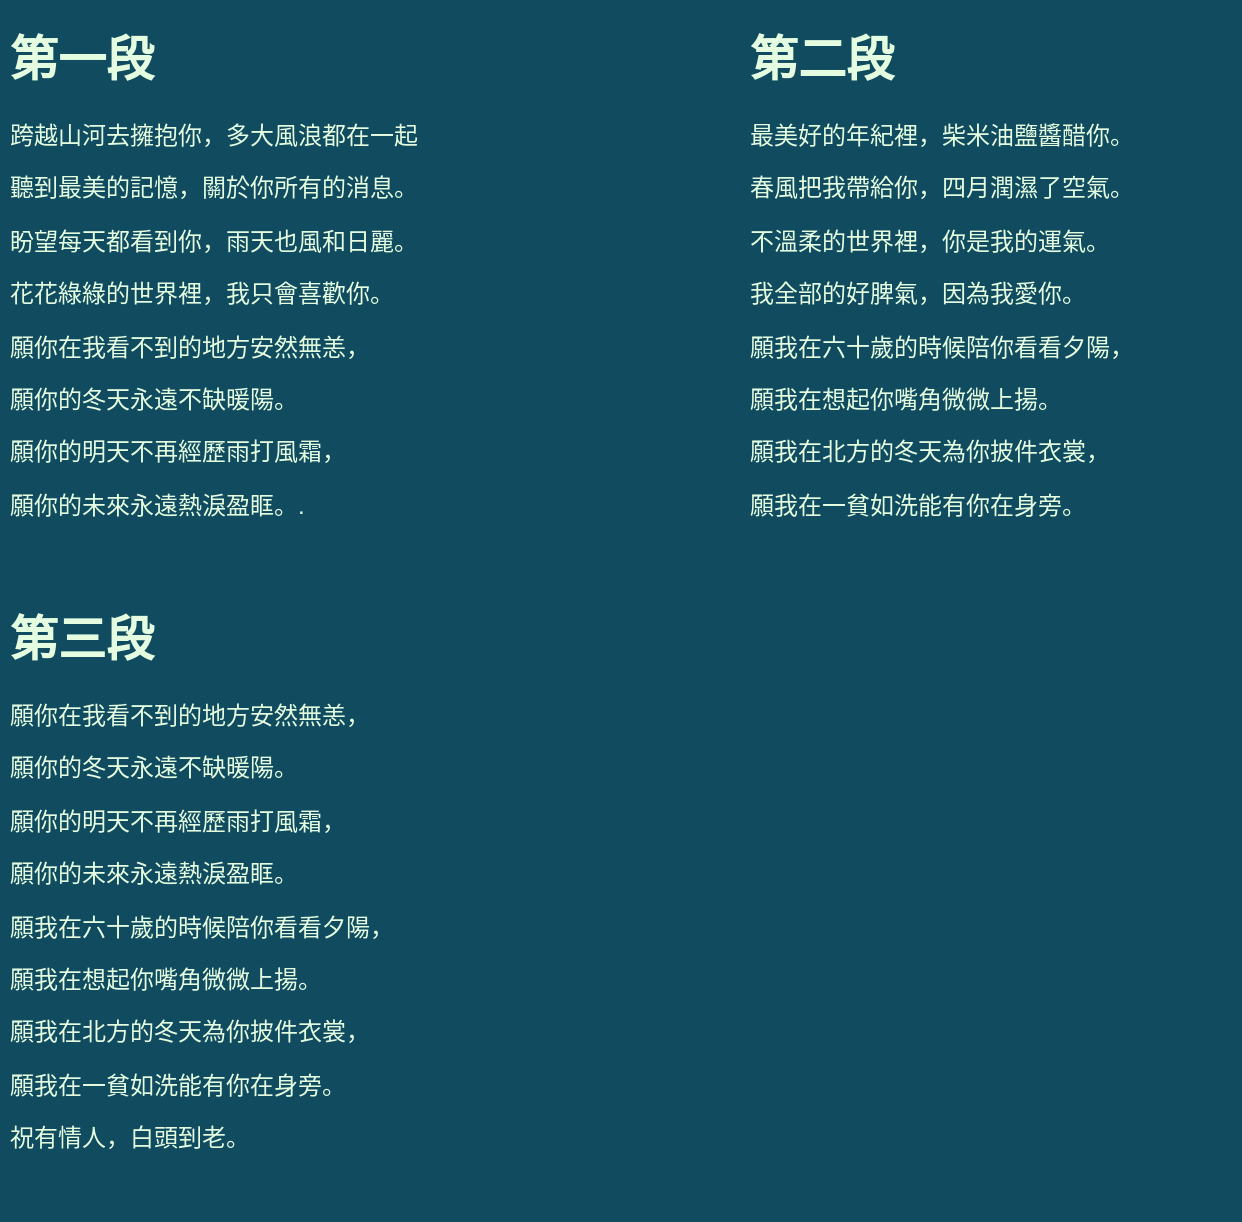 <mxfile version="13.7.3" type="github">
  <diagram id="m5e-ou4DL4kr0jXQwC1v" name="Page-1">
    <mxGraphModel dx="868" dy="450" grid="1" gridSize="10" guides="1" tooltips="1" connect="1" arrows="1" fold="1" page="1" pageScale="1" pageWidth="827" pageHeight="1169" background="#114B5F" math="0" shadow="0">
      <root>
        <mxCell id="0" />
        <mxCell id="1" parent="0" />
        <mxCell id="npccBUpJlFHBpepRetwu-3" value="&lt;h1&gt;第一段&lt;/h1&gt;&lt;p&gt;跨越山河去擁抱你，多大風浪都在一起&lt;/p&gt;&lt;p&gt;聽到最美的記憶，關於你所有的消息。&lt;/p&gt;&lt;p&gt;盼望每天都看到你，雨天也風和日麗。&lt;/p&gt;&lt;p&gt;花花綠綠的世界裡，我只會喜歡你。&lt;/p&gt;&lt;p&gt;願你在我看不到的地方安然無恙，&lt;/p&gt;&lt;p&gt;願你的冬天永遠不缺暖陽。&lt;/p&gt;&lt;p&gt;願你的明天不再經歷雨打風霜，&lt;/p&gt;&lt;p&gt;&lt;span&gt;願你的未來永遠熱淚盈眶。&lt;/span&gt;.&lt;/p&gt;" style="text;html=1;strokeColor=none;fillColor=none;spacing=5;spacingTop=-20;whiteSpace=wrap;overflow=hidden;rounded=0;fontColor=#E4FDE1;" vertex="1" parent="1">
          <mxGeometry x="60" y="40" width="270" height="250" as="geometry" />
        </mxCell>
        <mxCell id="npccBUpJlFHBpepRetwu-4" value="&lt;h1&gt;第二段&lt;/h1&gt;&lt;p&gt;最美好的年紀裡，柴米油鹽醬醋你。&lt;/p&gt;&lt;p&gt;春風把我帶給你，四月潤濕了空氣。&lt;/p&gt;&lt;p&gt;不溫柔的世界裡，你是我的運氣。&lt;/p&gt;&lt;p&gt;我全部的好脾氣，因為我愛你。&lt;/p&gt;&lt;p&gt;願我在六十歲的時候陪你看看夕陽，&lt;/p&gt;&lt;p&gt;願我在想起你嘴角微微上揚。&lt;/p&gt;&lt;p&gt;願我在北方的冬天為你披件衣裳，&lt;/p&gt;&lt;p&gt;願我在一貧如洗能有你在身旁。&lt;/p&gt;" style="text;html=1;strokeColor=none;fillColor=none;spacing=5;spacingTop=-20;whiteSpace=wrap;overflow=hidden;rounded=0;fontColor=#E4FDE1;" vertex="1" parent="1">
          <mxGeometry x="430" y="40" width="250" height="250" as="geometry" />
        </mxCell>
        <mxCell id="npccBUpJlFHBpepRetwu-5" value="&lt;h1&gt;第三段&lt;/h1&gt;&lt;p&gt;願你在我看不到的地方安然無恙，&lt;/p&gt;&lt;p&gt;願你的冬天永遠不缺暖陽。&lt;/p&gt;&lt;p&gt;願你的明天不再經歷雨打風霜，&lt;/p&gt;&lt;p&gt;願你的未來永遠熱淚盈眶。&lt;/p&gt;&lt;p&gt;願我在六十歲的時候陪你看看夕陽，&lt;/p&gt;&lt;p&gt;願我在想起你嘴角微微上揚。&lt;/p&gt;&lt;p&gt;願我在北方的冬天為你披件衣裳，&lt;/p&gt;&lt;p&gt;願我在一貧如洗能有你在身旁。&lt;/p&gt;&lt;p&gt;祝有情人，白頭到老。&lt;/p&gt;" style="text;html=1;strokeColor=none;fillColor=none;spacing=5;spacingTop=-20;whiteSpace=wrap;overflow=hidden;rounded=0;fontColor=#E4FDE1;" vertex="1" parent="1">
          <mxGeometry x="60" y="330" width="280" height="310" as="geometry" />
        </mxCell>
      </root>
    </mxGraphModel>
  </diagram>
</mxfile>
